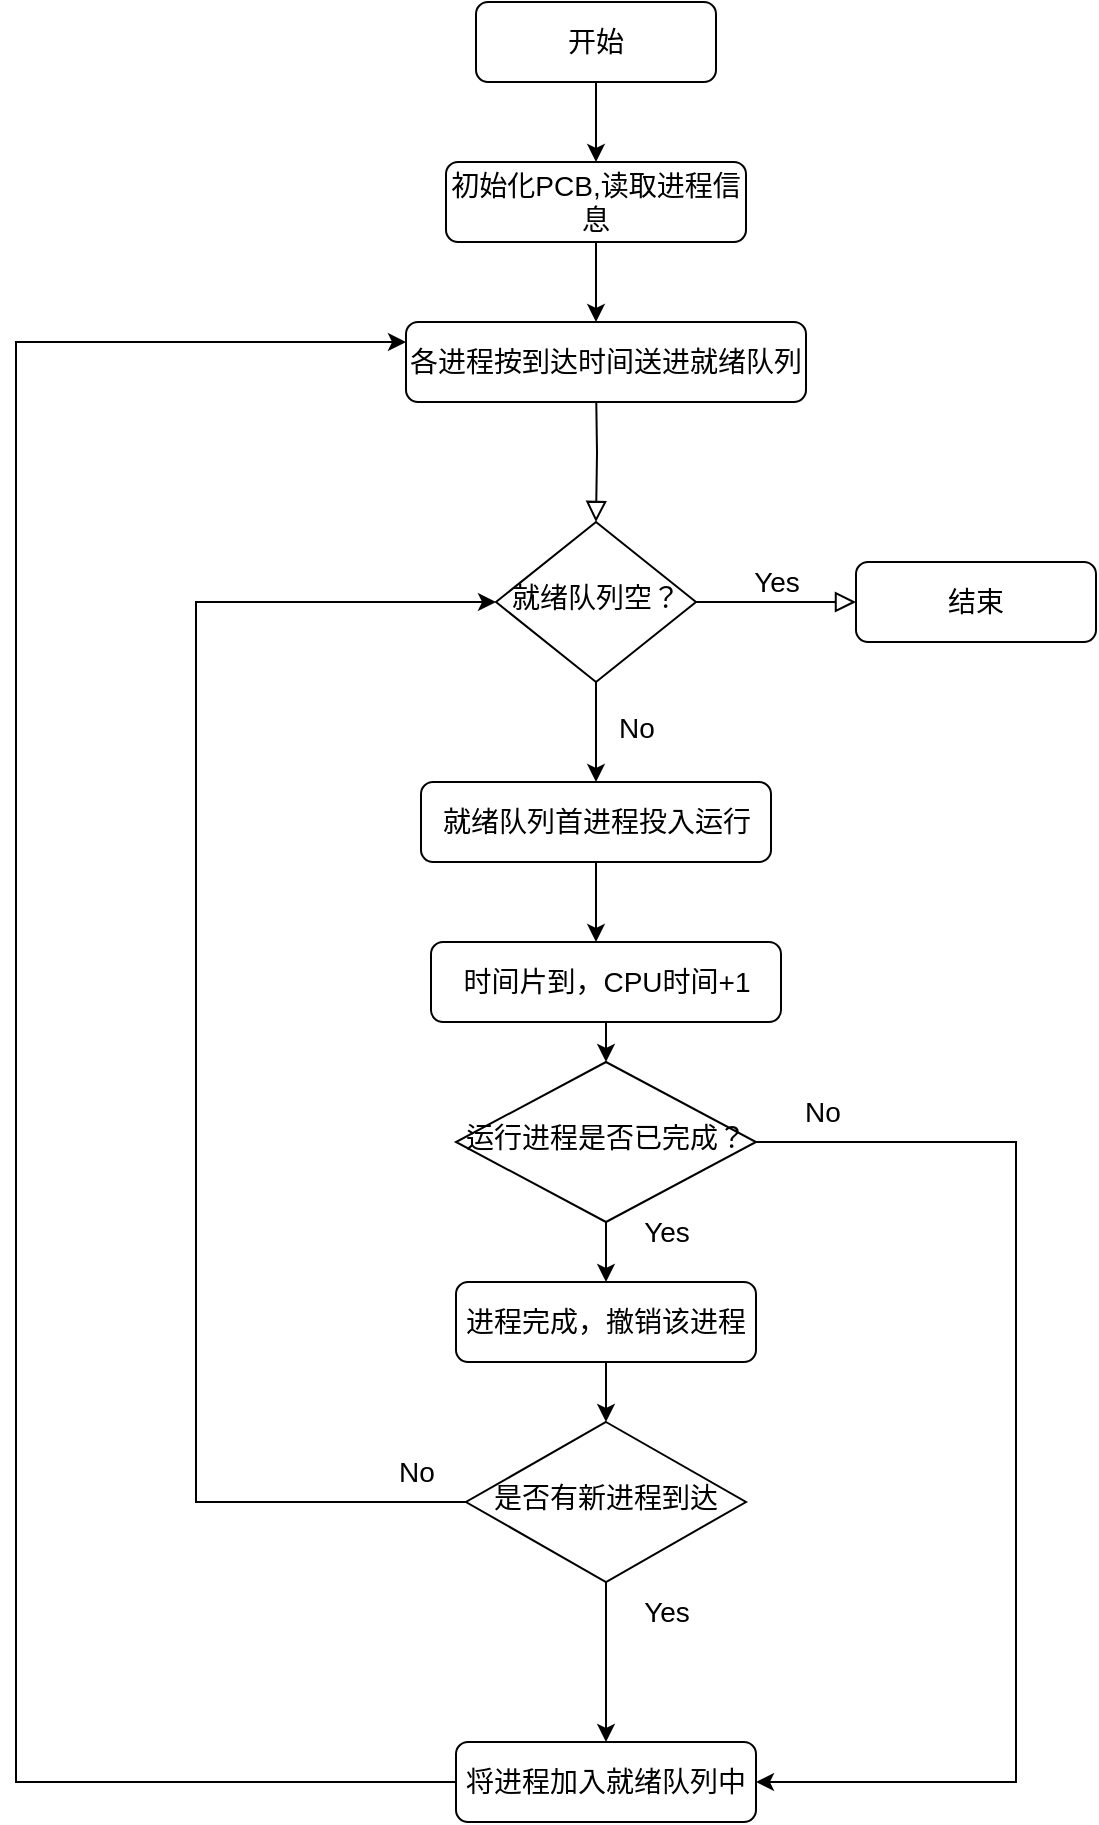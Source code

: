 <mxfile version="22.1.7" type="github">
  <diagram id="C5RBs43oDa-KdzZeNtuy" name="Page-1">
    <mxGraphModel dx="982" dy="570" grid="1" gridSize="10" guides="1" tooltips="1" connect="1" arrows="1" fold="1" page="1" pageScale="1" pageWidth="827" pageHeight="1169" math="0" shadow="0">
      <root>
        <mxCell id="WIyWlLk6GJQsqaUBKTNV-0" />
        <mxCell id="WIyWlLk6GJQsqaUBKTNV-1" parent="WIyWlLk6GJQsqaUBKTNV-0" />
        <mxCell id="um3GFqPAfOgvHHpZD2lJ-0" value="" style="rounded=0;html=1;jettySize=auto;orthogonalLoop=1;fontSize=14;endArrow=block;endFill=0;endSize=8;strokeWidth=1;shadow=0;labelBackgroundColor=none;edgeStyle=orthogonalEdgeStyle;" edge="1" parent="WIyWlLk6GJQsqaUBKTNV-1" target="um3GFqPAfOgvHHpZD2lJ-4">
          <mxGeometry relative="1" as="geometry">
            <mxPoint x="390" y="250" as="sourcePoint" />
          </mxGeometry>
        </mxCell>
        <mxCell id="um3GFqPAfOgvHHpZD2lJ-1" value="各进程按到达时间送进就绪队列" style="rounded=1;whiteSpace=wrap;html=1;fontSize=14;glass=0;strokeWidth=1;shadow=0;" vertex="1" parent="WIyWlLk6GJQsqaUBKTNV-1">
          <mxGeometry x="295" y="220" width="200" height="40" as="geometry" />
        </mxCell>
        <mxCell id="um3GFqPAfOgvHHpZD2lJ-2" value="Yes" style="edgeStyle=orthogonalEdgeStyle;rounded=0;html=1;jettySize=auto;orthogonalLoop=1;fontSize=14;endArrow=block;endFill=0;endSize=8;strokeWidth=1;shadow=0;labelBackgroundColor=none;" edge="1" parent="WIyWlLk6GJQsqaUBKTNV-1" source="um3GFqPAfOgvHHpZD2lJ-4" target="um3GFqPAfOgvHHpZD2lJ-5">
          <mxGeometry y="10" relative="1" as="geometry">
            <mxPoint as="offset" />
          </mxGeometry>
        </mxCell>
        <mxCell id="um3GFqPAfOgvHHpZD2lJ-3" style="edgeStyle=orthogonalEdgeStyle;rounded=0;orthogonalLoop=1;jettySize=auto;html=1;fontSize=14;" edge="1" parent="WIyWlLk6GJQsqaUBKTNV-1" source="um3GFqPAfOgvHHpZD2lJ-4">
          <mxGeometry relative="1" as="geometry">
            <mxPoint x="390" y="450" as="targetPoint" />
          </mxGeometry>
        </mxCell>
        <mxCell id="um3GFqPAfOgvHHpZD2lJ-4" value="就绪队列空？" style="rhombus;whiteSpace=wrap;html=1;shadow=0;fontFamily=Helvetica;fontSize=14;align=center;strokeWidth=1;spacing=6;spacingTop=-4;" vertex="1" parent="WIyWlLk6GJQsqaUBKTNV-1">
          <mxGeometry x="340" y="320" width="100" height="80" as="geometry" />
        </mxCell>
        <mxCell id="um3GFqPAfOgvHHpZD2lJ-5" value="结束" style="rounded=1;whiteSpace=wrap;html=1;fontSize=14;glass=0;strokeWidth=1;shadow=0;" vertex="1" parent="WIyWlLk6GJQsqaUBKTNV-1">
          <mxGeometry x="520" y="340" width="120" height="40" as="geometry" />
        </mxCell>
        <mxCell id="um3GFqPAfOgvHHpZD2lJ-6" style="edgeStyle=orthogonalEdgeStyle;rounded=0;orthogonalLoop=1;jettySize=auto;html=1;exitX=0.5;exitY=1;exitDx=0;exitDy=0;fontSize=14;" edge="1" parent="WIyWlLk6GJQsqaUBKTNV-1" source="um3GFqPAfOgvHHpZD2lJ-7" target="um3GFqPAfOgvHHpZD2lJ-1">
          <mxGeometry relative="1" as="geometry">
            <Array as="points">
              <mxPoint x="390" y="210" />
              <mxPoint x="390" y="210" />
            </Array>
          </mxGeometry>
        </mxCell>
        <mxCell id="um3GFqPAfOgvHHpZD2lJ-7" value="初始化PCB,读取进程信息" style="rounded=1;whiteSpace=wrap;html=1;fontSize=14;glass=0;strokeWidth=1;shadow=0;" vertex="1" parent="WIyWlLk6GJQsqaUBKTNV-1">
          <mxGeometry x="315" y="140" width="150" height="40" as="geometry" />
        </mxCell>
        <mxCell id="um3GFqPAfOgvHHpZD2lJ-8" style="edgeStyle=orthogonalEdgeStyle;rounded=0;orthogonalLoop=1;jettySize=auto;html=1;exitX=0.5;exitY=1;exitDx=0;exitDy=0;entryX=0.5;entryY=0;entryDx=0;entryDy=0;fontSize=14;" edge="1" parent="WIyWlLk6GJQsqaUBKTNV-1" source="um3GFqPAfOgvHHpZD2lJ-9" target="um3GFqPAfOgvHHpZD2lJ-7">
          <mxGeometry relative="1" as="geometry" />
        </mxCell>
        <mxCell id="um3GFqPAfOgvHHpZD2lJ-9" value="开始" style="rounded=1;whiteSpace=wrap;html=1;fontSize=14;glass=0;strokeWidth=1;shadow=0;" vertex="1" parent="WIyWlLk6GJQsqaUBKTNV-1">
          <mxGeometry x="330" y="60" width="120" height="40" as="geometry" />
        </mxCell>
        <mxCell id="um3GFqPAfOgvHHpZD2lJ-10" style="edgeStyle=orthogonalEdgeStyle;rounded=0;orthogonalLoop=1;jettySize=auto;html=1;exitX=0.5;exitY=1;exitDx=0;exitDy=0;fontSize=14;" edge="1" parent="WIyWlLk6GJQsqaUBKTNV-1" source="um3GFqPAfOgvHHpZD2lJ-11">
          <mxGeometry relative="1" as="geometry">
            <mxPoint x="390" y="530" as="targetPoint" />
          </mxGeometry>
        </mxCell>
        <mxCell id="um3GFqPAfOgvHHpZD2lJ-11" value="就绪队列首进程投入运行" style="rounded=1;whiteSpace=wrap;html=1;fontSize=14;glass=0;strokeWidth=1;shadow=0;" vertex="1" parent="WIyWlLk6GJQsqaUBKTNV-1">
          <mxGeometry x="302.5" y="450" width="175" height="40" as="geometry" />
        </mxCell>
        <mxCell id="um3GFqPAfOgvHHpZD2lJ-23" style="edgeStyle=orthogonalEdgeStyle;rounded=0;orthogonalLoop=1;jettySize=auto;html=1;exitX=0.5;exitY=1;exitDx=0;exitDy=0;entryX=0.5;entryY=0;entryDx=0;entryDy=0;" edge="1" parent="WIyWlLk6GJQsqaUBKTNV-1" source="um3GFqPAfOgvHHpZD2lJ-14" target="um3GFqPAfOgvHHpZD2lJ-20">
          <mxGeometry relative="1" as="geometry" />
        </mxCell>
        <mxCell id="um3GFqPAfOgvHHpZD2lJ-38" style="edgeStyle=orthogonalEdgeStyle;rounded=0;orthogonalLoop=1;jettySize=auto;html=1;entryX=1;entryY=0.5;entryDx=0;entryDy=0;" edge="1" parent="WIyWlLk6GJQsqaUBKTNV-1" source="um3GFqPAfOgvHHpZD2lJ-14" target="um3GFqPAfOgvHHpZD2lJ-40">
          <mxGeometry relative="1" as="geometry">
            <mxPoint x="580" y="960" as="targetPoint" />
            <Array as="points">
              <mxPoint x="600" y="630" />
              <mxPoint x="600" y="950" />
            </Array>
          </mxGeometry>
        </mxCell>
        <mxCell id="um3GFqPAfOgvHHpZD2lJ-14" value="运行进程是否已完成？" style="rhombus;whiteSpace=wrap;html=1;shadow=0;fontFamily=Helvetica;fontSize=14;align=center;strokeWidth=1;spacing=6;spacingTop=-4;" vertex="1" parent="WIyWlLk6GJQsqaUBKTNV-1">
          <mxGeometry x="320" y="590" width="150" height="80" as="geometry" />
        </mxCell>
        <mxCell id="um3GFqPAfOgvHHpZD2lJ-18" value="No" style="text;html=1;align=center;verticalAlign=middle;resizable=0;points=[];autosize=1;strokeColor=none;fillColor=none;fontSize=14;" vertex="1" parent="WIyWlLk6GJQsqaUBKTNV-1">
          <mxGeometry x="390" y="408" width="40" height="30" as="geometry" />
        </mxCell>
        <mxCell id="um3GFqPAfOgvHHpZD2lJ-19" style="edgeStyle=orthogonalEdgeStyle;rounded=0;orthogonalLoop=1;jettySize=auto;html=1;exitX=0.5;exitY=1;exitDx=0;exitDy=0;fontSize=14;" edge="1" parent="WIyWlLk6GJQsqaUBKTNV-1">
          <mxGeometry relative="1" as="geometry">
            <mxPoint x="590" y="650" as="sourcePoint" />
            <mxPoint x="590" y="650" as="targetPoint" />
          </mxGeometry>
        </mxCell>
        <mxCell id="um3GFqPAfOgvHHpZD2lJ-27" style="edgeStyle=orthogonalEdgeStyle;rounded=0;orthogonalLoop=1;jettySize=auto;html=1;entryX=0.5;entryY=0;entryDx=0;entryDy=0;" edge="1" parent="WIyWlLk6GJQsqaUBKTNV-1" source="um3GFqPAfOgvHHpZD2lJ-20" target="um3GFqPAfOgvHHpZD2lJ-24">
          <mxGeometry relative="1" as="geometry" />
        </mxCell>
        <mxCell id="um3GFqPAfOgvHHpZD2lJ-20" value="&lt;font style=&quot;font-size: 14px;&quot;&gt;进程完成，撤销该进程&lt;/font&gt;" style="rounded=1;whiteSpace=wrap;html=1;fontSize=12;glass=0;strokeWidth=1;shadow=0;" vertex="1" parent="WIyWlLk6GJQsqaUBKTNV-1">
          <mxGeometry x="320" y="700" width="150" height="40" as="geometry" />
        </mxCell>
        <mxCell id="um3GFqPAfOgvHHpZD2lJ-29" style="rounded=0;orthogonalLoop=1;jettySize=auto;html=1;edgeStyle=orthogonalEdgeStyle;entryX=0;entryY=0.5;entryDx=0;entryDy=0;exitX=0;exitY=0.5;exitDx=0;exitDy=0;" edge="1" parent="WIyWlLk6GJQsqaUBKTNV-1" source="um3GFqPAfOgvHHpZD2lJ-24" target="um3GFqPAfOgvHHpZD2lJ-4">
          <mxGeometry relative="1" as="geometry">
            <mxPoint x="330" y="390" as="targetPoint" />
            <mxPoint x="320" y="810" as="sourcePoint" />
            <Array as="points">
              <mxPoint x="190" y="810" />
              <mxPoint x="190" y="360" />
            </Array>
          </mxGeometry>
        </mxCell>
        <mxCell id="um3GFqPAfOgvHHpZD2lJ-47" style="edgeStyle=orthogonalEdgeStyle;rounded=0;orthogonalLoop=1;jettySize=auto;html=1;exitX=0.5;exitY=1;exitDx=0;exitDy=0;" edge="1" parent="WIyWlLk6GJQsqaUBKTNV-1" source="um3GFqPAfOgvHHpZD2lJ-24" target="um3GFqPAfOgvHHpZD2lJ-40">
          <mxGeometry relative="1" as="geometry" />
        </mxCell>
        <mxCell id="um3GFqPAfOgvHHpZD2lJ-24" value="是否有新进程到达" style="rhombus;whiteSpace=wrap;html=1;shadow=0;fontFamily=Helvetica;fontSize=14;align=center;strokeWidth=1;spacing=6;spacingTop=-4;" vertex="1" parent="WIyWlLk6GJQsqaUBKTNV-1">
          <mxGeometry x="325" y="770" width="140" height="80" as="geometry" />
        </mxCell>
        <mxCell id="um3GFqPAfOgvHHpZD2lJ-28" value="&lt;font style=&quot;font-size: 14px;&quot;&gt;Yes&lt;/font&gt;" style="text;html=1;align=center;verticalAlign=middle;resizable=0;points=[];autosize=1;strokeColor=none;fillColor=none;" vertex="1" parent="WIyWlLk6GJQsqaUBKTNV-1">
          <mxGeometry x="400" y="850" width="50" height="30" as="geometry" />
        </mxCell>
        <mxCell id="um3GFqPAfOgvHHpZD2lJ-33" value="&lt;font style=&quot;font-size: 14px;&quot;&gt;No&lt;/font&gt;" style="text;html=1;align=center;verticalAlign=middle;resizable=0;points=[];autosize=1;strokeColor=none;fillColor=none;" vertex="1" parent="WIyWlLk6GJQsqaUBKTNV-1">
          <mxGeometry x="280" y="780" width="40" height="30" as="geometry" />
        </mxCell>
        <mxCell id="um3GFqPAfOgvHHpZD2lJ-34" value="&lt;font style=&quot;font-size: 14px;&quot;&gt;Yes&lt;/font&gt;" style="text;html=1;align=center;verticalAlign=middle;resizable=0;points=[];autosize=1;strokeColor=none;fillColor=none;" vertex="1" parent="WIyWlLk6GJQsqaUBKTNV-1">
          <mxGeometry x="400" y="660" width="50" height="30" as="geometry" />
        </mxCell>
        <mxCell id="um3GFqPAfOgvHHpZD2lJ-37" style="edgeStyle=orthogonalEdgeStyle;rounded=0;orthogonalLoop=1;jettySize=auto;html=1;exitX=0.5;exitY=1;exitDx=0;exitDy=0;entryX=0.5;entryY=0;entryDx=0;entryDy=0;" edge="1" parent="WIyWlLk6GJQsqaUBKTNV-1" source="um3GFqPAfOgvHHpZD2lJ-36" target="um3GFqPAfOgvHHpZD2lJ-14">
          <mxGeometry relative="1" as="geometry" />
        </mxCell>
        <mxCell id="um3GFqPAfOgvHHpZD2lJ-36" value="时间片到，CPU时间+1" style="rounded=1;whiteSpace=wrap;html=1;fontSize=14;glass=0;strokeWidth=1;shadow=0;" vertex="1" parent="WIyWlLk6GJQsqaUBKTNV-1">
          <mxGeometry x="307.5" y="530" width="175" height="40" as="geometry" />
        </mxCell>
        <mxCell id="um3GFqPAfOgvHHpZD2lJ-48" style="edgeStyle=orthogonalEdgeStyle;rounded=0;orthogonalLoop=1;jettySize=auto;html=1;entryX=0;entryY=0.25;entryDx=0;entryDy=0;" edge="1" parent="WIyWlLk6GJQsqaUBKTNV-1">
          <mxGeometry relative="1" as="geometry">
            <mxPoint x="320" y="950" as="sourcePoint" />
            <mxPoint x="295" y="230" as="targetPoint" />
            <Array as="points">
              <mxPoint x="100" y="950" />
              <mxPoint x="100" y="230" />
            </Array>
          </mxGeometry>
        </mxCell>
        <mxCell id="um3GFqPAfOgvHHpZD2lJ-40" value="&lt;font style=&quot;font-size: 14px;&quot;&gt;将进程加入就绪队列中&lt;/font&gt;" style="rounded=1;whiteSpace=wrap;html=1;" vertex="1" parent="WIyWlLk6GJQsqaUBKTNV-1">
          <mxGeometry x="320" y="930" width="150" height="40" as="geometry" />
        </mxCell>
        <mxCell id="um3GFqPAfOgvHHpZD2lJ-42" value="&lt;font style=&quot;font-size: 14px;&quot;&gt;No&lt;/font&gt;" style="text;html=1;align=center;verticalAlign=middle;resizable=0;points=[];autosize=1;strokeColor=none;fillColor=none;" vertex="1" parent="WIyWlLk6GJQsqaUBKTNV-1">
          <mxGeometry x="482.5" y="600" width="40" height="30" as="geometry" />
        </mxCell>
      </root>
    </mxGraphModel>
  </diagram>
</mxfile>
